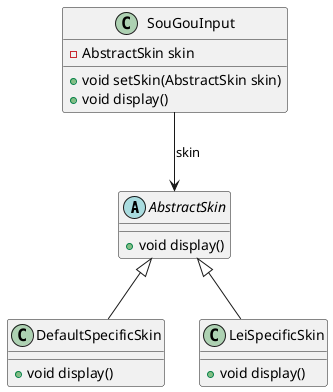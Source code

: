 @startuml
abstract class AbstractSkin {
  +void display()
}

class DefaultSpecificSkin {
  +void display()
}

class LeiSpecificSkin {
  +void display()
}

class SouGouInput {
  -AbstractSkin skin
  +void setSkin(AbstractSkin skin)
  +void display()
}

AbstractSkin <|-- DefaultSpecificSkin
AbstractSkin <|-- LeiSpecificSkin
SouGouInput --> AbstractSkin : skin

@enduml